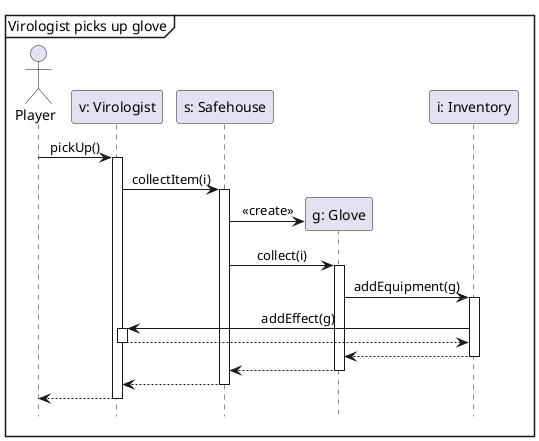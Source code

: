 @startuml
'https://plantuml.com/sequence-diagram

hide footbox
skinparam sequenceMessageAlign center

mainframe Virologist picks up glove

actor Player as p
participant "v: Virologist" as v
participant "s: Safehouse" as s
participant "g: Glove" as g
participant "i: Inventory" as i

p -> v ++ : pickUp()
    v -> s ++ : collectItem(i)
        s -> g ** : <<create>>
        s -> g ++ : collect(i)
            g -> i ++ : addEquipment(g)
                i -> v ++ : addEffect(g)
                return
            return
        return
    return
return

@enduml